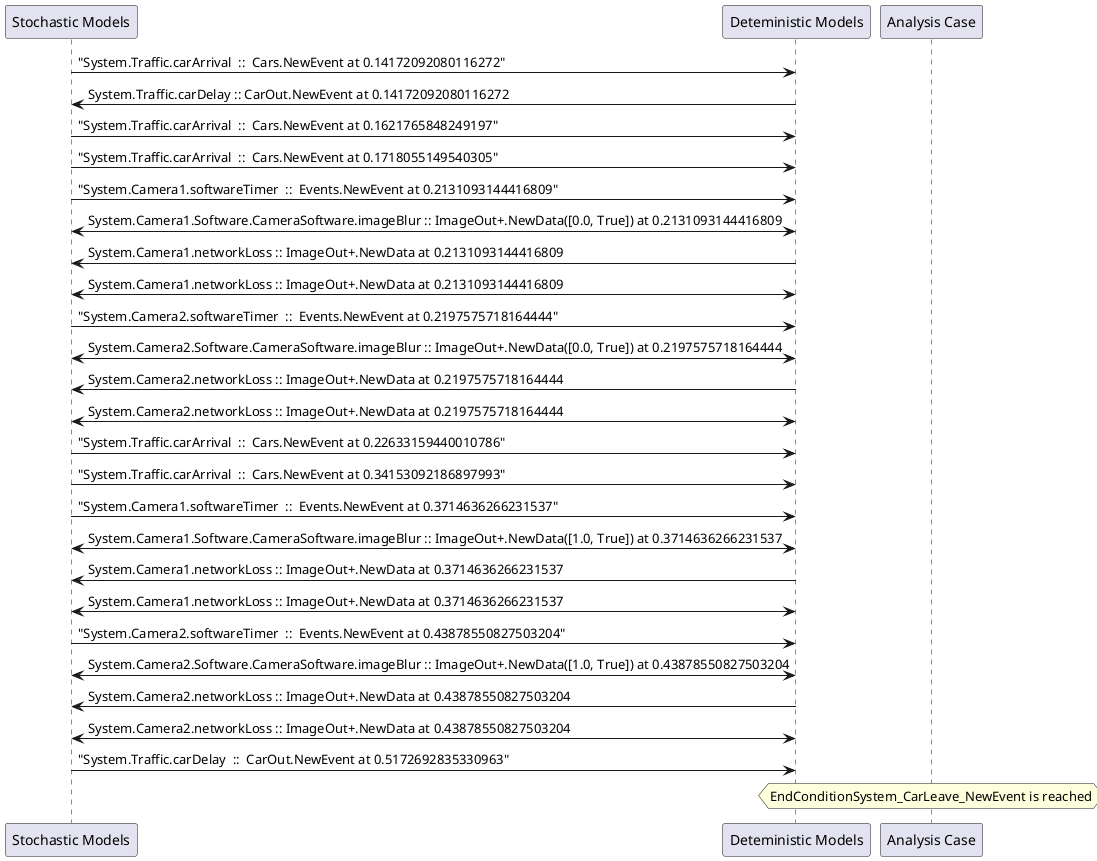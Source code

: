 
	@startuml
	participant "Stochastic Models" as stochmodel
	participant "Deteministic Models" as detmodel
	participant "Analysis Case" as analysis
	{6345_stop} stochmodel -> detmodel : "System.Traffic.carArrival  ::  Cars.NewEvent at 0.14172092080116272"
{6356_start} detmodel -> stochmodel : System.Traffic.carDelay :: CarOut.NewEvent at 0.14172092080116272
{6346_stop} stochmodel -> detmodel : "System.Traffic.carArrival  ::  Cars.NewEvent at 0.1621765848249197"
{6347_stop} stochmodel -> detmodel : "System.Traffic.carArrival  ::  Cars.NewEvent at 0.1718055149540305"
{6313_stop} stochmodel -> detmodel : "System.Camera1.softwareTimer  ::  Events.NewEvent at 0.2131093144416809"
detmodel <-> stochmodel : System.Camera1.Software.CameraSoftware.imageBlur :: ImageOut+.NewData([0.0, True]) at 0.2131093144416809
detmodel -> stochmodel : System.Camera1.networkLoss :: ImageOut+.NewData at 0.2131093144416809
detmodel <-> stochmodel : System.Camera1.networkLoss :: ImageOut+.NewData at 0.2131093144416809
{6329_stop} stochmodel -> detmodel : "System.Camera2.softwareTimer  ::  Events.NewEvent at 0.2197575718164444"
detmodel <-> stochmodel : System.Camera2.Software.CameraSoftware.imageBlur :: ImageOut+.NewData([0.0, True]) at 0.2197575718164444
detmodel -> stochmodel : System.Camera2.networkLoss :: ImageOut+.NewData at 0.2197575718164444
detmodel <-> stochmodel : System.Camera2.networkLoss :: ImageOut+.NewData at 0.2197575718164444
{6348_stop} stochmodel -> detmodel : "System.Traffic.carArrival  ::  Cars.NewEvent at 0.22633159440010786"
{6349_stop} stochmodel -> detmodel : "System.Traffic.carArrival  ::  Cars.NewEvent at 0.34153092186897993"
{6314_stop} stochmodel -> detmodel : "System.Camera1.softwareTimer  ::  Events.NewEvent at 0.3714636266231537"
detmodel <-> stochmodel : System.Camera1.Software.CameraSoftware.imageBlur :: ImageOut+.NewData([1.0, True]) at 0.3714636266231537
detmodel -> stochmodel : System.Camera1.networkLoss :: ImageOut+.NewData at 0.3714636266231537
detmodel <-> stochmodel : System.Camera1.networkLoss :: ImageOut+.NewData at 0.3714636266231537
{6330_stop} stochmodel -> detmodel : "System.Camera2.softwareTimer  ::  Events.NewEvent at 0.43878550827503204"
detmodel <-> stochmodel : System.Camera2.Software.CameraSoftware.imageBlur :: ImageOut+.NewData([1.0, True]) at 0.43878550827503204
detmodel -> stochmodel : System.Camera2.networkLoss :: ImageOut+.NewData at 0.43878550827503204
detmodel <-> stochmodel : System.Camera2.networkLoss :: ImageOut+.NewData at 0.43878550827503204
{6356_stop} stochmodel -> detmodel : "System.Traffic.carDelay  ::  CarOut.NewEvent at 0.5172692835330963"
{6356_start} <-> {6356_stop} : delay
hnote over analysis 
EndConditionSystem_CarLeave_NewEvent is reached
endnote
@enduml